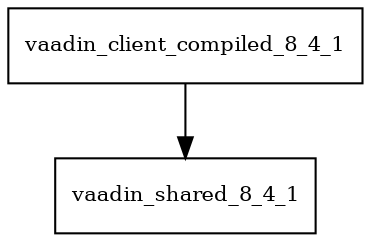 digraph vaadin_client_compiled_8_4_1_dependencies {
  node [shape = box, fontsize=10.0];
  vaadin_client_compiled_8_4_1 -> vaadin_shared_8_4_1;
}
